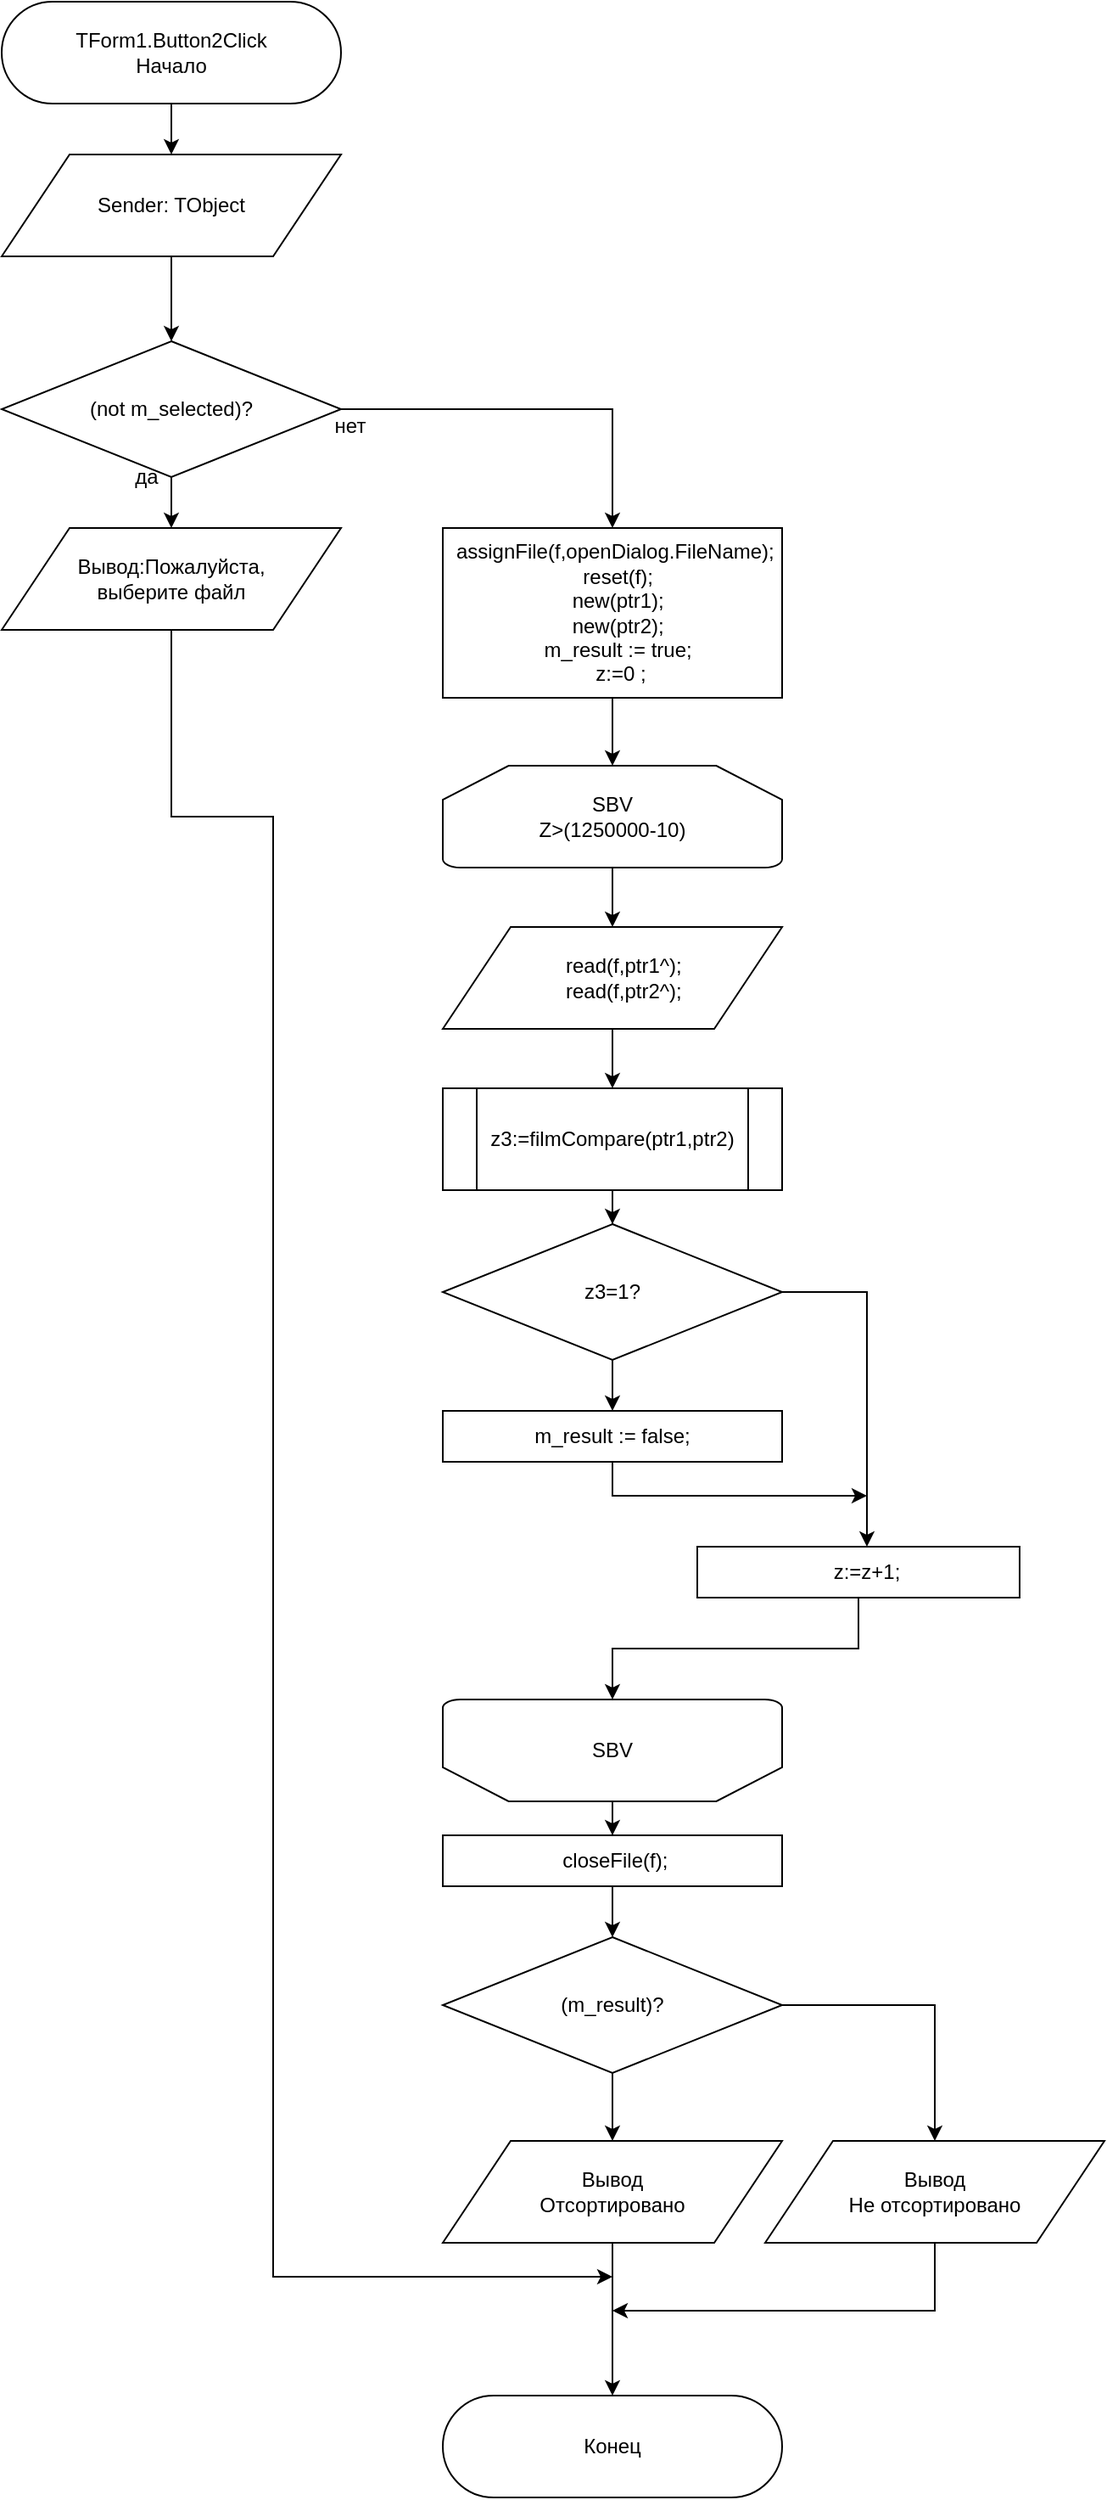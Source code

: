 <mxfile version="13.3.0" type="device"><diagram id="811QuOI6v84R5l1i5JBh" name="Страница 1"><mxGraphModel dx="853" dy="787" grid="1" gridSize="10" guides="1" tooltips="1" connect="1" arrows="1" fold="1" page="1" pageScale="1" pageWidth="827" pageHeight="1169" math="0" shadow="0"><root><mxCell id="0"/><mxCell id="1" parent="0"/><mxCell id="Dr53FcVCtsS1ngrwZhaR-25" style="edgeStyle=orthogonalEdgeStyle;rounded=0;orthogonalLoop=1;jettySize=auto;html=1;exitX=0.5;exitY=1;exitDx=0;exitDy=0;" edge="1" parent="1" source="Dr53FcVCtsS1ngrwZhaR-1" target="Dr53FcVCtsS1ngrwZhaR-24"><mxGeometry relative="1" as="geometry"/></mxCell><mxCell id="Dr53FcVCtsS1ngrwZhaR-27" style="edgeStyle=orthogonalEdgeStyle;rounded=0;orthogonalLoop=1;jettySize=auto;html=1;exitX=1;exitY=0.5;exitDx=0;exitDy=0;" edge="1" parent="1" source="Dr53FcVCtsS1ngrwZhaR-1" target="Dr53FcVCtsS1ngrwZhaR-26"><mxGeometry relative="1" as="geometry"><Array as="points"><mxPoint x="560" y="800"/></Array></mxGeometry></mxCell><mxCell id="Dr53FcVCtsS1ngrwZhaR-1" value="z3=1?" style="rhombus;whiteSpace=wrap;html=1;" vertex="1" parent="1"><mxGeometry x="310" y="760" width="200" height="80" as="geometry"/></mxCell><mxCell id="Dr53FcVCtsS1ngrwZhaR-4" style="edgeStyle=orthogonalEdgeStyle;rounded=0;orthogonalLoop=1;jettySize=auto;html=1;exitX=0.5;exitY=1;exitDx=0;exitDy=0;" edge="1" parent="1" source="Dr53FcVCtsS1ngrwZhaR-2" target="Dr53FcVCtsS1ngrwZhaR-3"><mxGeometry relative="1" as="geometry"/></mxCell><mxCell id="Dr53FcVCtsS1ngrwZhaR-2" value="TForm1.Button2Click&lt;br&gt;Начало" style="rounded=1;whiteSpace=wrap;html=1;arcSize=50;" vertex="1" parent="1"><mxGeometry x="50" y="40" width="200" height="60" as="geometry"/></mxCell><mxCell id="Dr53FcVCtsS1ngrwZhaR-6" style="edgeStyle=orthogonalEdgeStyle;rounded=0;orthogonalLoop=1;jettySize=auto;html=1;exitX=0.5;exitY=1;exitDx=0;exitDy=0;" edge="1" parent="1" source="Dr53FcVCtsS1ngrwZhaR-3" target="Dr53FcVCtsS1ngrwZhaR-5"><mxGeometry relative="1" as="geometry"/></mxCell><mxCell id="Dr53FcVCtsS1ngrwZhaR-3" value="Sender: TObject" style="shape=parallelogram;perimeter=parallelogramPerimeter;whiteSpace=wrap;html=1;" vertex="1" parent="1"><mxGeometry x="50" y="130" width="200" height="60" as="geometry"/></mxCell><mxCell id="Dr53FcVCtsS1ngrwZhaR-8" value="" style="edgeStyle=orthogonalEdgeStyle;rounded=0;orthogonalLoop=1;jettySize=auto;html=1;" edge="1" parent="1" source="Dr53FcVCtsS1ngrwZhaR-5" target="Dr53FcVCtsS1ngrwZhaR-7"><mxGeometry relative="1" as="geometry"/></mxCell><mxCell id="Dr53FcVCtsS1ngrwZhaR-10" style="edgeStyle=orthogonalEdgeStyle;rounded=0;orthogonalLoop=1;jettySize=auto;html=1;exitX=1;exitY=0.5;exitDx=0;exitDy=0;" edge="1" parent="1" source="Dr53FcVCtsS1ngrwZhaR-5" target="Dr53FcVCtsS1ngrwZhaR-9"><mxGeometry relative="1" as="geometry"/></mxCell><mxCell id="Dr53FcVCtsS1ngrwZhaR-5" value="(not m_selected)?" style="rhombus;whiteSpace=wrap;html=1;" vertex="1" parent="1"><mxGeometry x="50" y="240" width="200" height="80" as="geometry"/></mxCell><mxCell id="Dr53FcVCtsS1ngrwZhaR-44" style="edgeStyle=orthogonalEdgeStyle;rounded=0;orthogonalLoop=1;jettySize=auto;html=1;exitX=0.5;exitY=1;exitDx=0;exitDy=0;" edge="1" parent="1" source="Dr53FcVCtsS1ngrwZhaR-7"><mxGeometry relative="1" as="geometry"><mxPoint x="410" y="1380" as="targetPoint"/><Array as="points"><mxPoint x="150" y="520"/><mxPoint x="210" y="520"/><mxPoint x="210" y="1380"/></Array></mxGeometry></mxCell><mxCell id="Dr53FcVCtsS1ngrwZhaR-7" value="Вывод:Пожалуйста, &lt;br&gt;выберите файл" style="shape=parallelogram;perimeter=parallelogramPerimeter;whiteSpace=wrap;html=1;" vertex="1" parent="1"><mxGeometry x="50" y="350" width="200" height="60" as="geometry"/></mxCell><mxCell id="Dr53FcVCtsS1ngrwZhaR-12" style="edgeStyle=orthogonalEdgeStyle;rounded=0;orthogonalLoop=1;jettySize=auto;html=1;exitX=0.5;exitY=1;exitDx=0;exitDy=0;" edge="1" parent="1" source="Dr53FcVCtsS1ngrwZhaR-9" target="Dr53FcVCtsS1ngrwZhaR-11"><mxGeometry relative="1" as="geometry"/></mxCell><mxCell id="Dr53FcVCtsS1ngrwZhaR-9" value="&lt;div&gt;&amp;nbsp;assignFile(f,openDialog.FileName);&lt;/div&gt;&lt;div&gt;&amp;nbsp; reset(f);&lt;/div&gt;&lt;div&gt;&amp;nbsp; new(ptr1);&lt;/div&gt;&lt;div&gt;&amp;nbsp; new(ptr2);&lt;/div&gt;&lt;div&gt;&amp;nbsp; m_result := true;&lt;/div&gt;&lt;div&gt;&amp;nbsp; &amp;nbsp;z:=0 ;&lt;/div&gt;" style="rounded=0;whiteSpace=wrap;html=1;" vertex="1" parent="1"><mxGeometry x="310" y="350" width="200" height="100" as="geometry"/></mxCell><mxCell id="Dr53FcVCtsS1ngrwZhaR-15" style="edgeStyle=orthogonalEdgeStyle;rounded=0;orthogonalLoop=1;jettySize=auto;html=1;exitX=0.5;exitY=1;exitDx=0;exitDy=0;exitPerimeter=0;" edge="1" parent="1" source="Dr53FcVCtsS1ngrwZhaR-11" target="Dr53FcVCtsS1ngrwZhaR-14"><mxGeometry relative="1" as="geometry"/></mxCell><mxCell id="Dr53FcVCtsS1ngrwZhaR-11" value="SBV&lt;br&gt;Z&amp;gt;(1250000-10)" style="strokeWidth=1;html=1;shape=mxgraph.flowchart.loop_limit;whiteSpace=wrap;" vertex="1" parent="1"><mxGeometry x="310" y="490" width="200" height="60" as="geometry"/></mxCell><mxCell id="Dr53FcVCtsS1ngrwZhaR-20" style="edgeStyle=orthogonalEdgeStyle;rounded=0;orthogonalLoop=1;jettySize=auto;html=1;exitX=0.5;exitY=1;exitDx=0;exitDy=0;" edge="1" parent="1" source="Dr53FcVCtsS1ngrwZhaR-14" target="Dr53FcVCtsS1ngrwZhaR-19"><mxGeometry relative="1" as="geometry"/></mxCell><mxCell id="Dr53FcVCtsS1ngrwZhaR-14" value="&lt;div&gt;&amp;nbsp; &amp;nbsp; read(f,ptr1^);&lt;/div&gt;&lt;div&gt;&amp;nbsp; &amp;nbsp; read(f,ptr2^);&lt;/div&gt;" style="shape=parallelogram;perimeter=parallelogramPerimeter;whiteSpace=wrap;html=1;strokeWidth=1;" vertex="1" parent="1"><mxGeometry x="310" y="585" width="200" height="60" as="geometry"/></mxCell><mxCell id="Dr53FcVCtsS1ngrwZhaR-21" style="edgeStyle=orthogonalEdgeStyle;rounded=0;orthogonalLoop=1;jettySize=auto;html=1;exitX=0.5;exitY=1;exitDx=0;exitDy=0;" edge="1" parent="1" source="Dr53FcVCtsS1ngrwZhaR-19" target="Dr53FcVCtsS1ngrwZhaR-1"><mxGeometry relative="1" as="geometry"/></mxCell><mxCell id="Dr53FcVCtsS1ngrwZhaR-19" value="z3:=filmCompare(ptr1,ptr2)" style="shape=process;whiteSpace=wrap;html=1;backgroundOutline=1;strokeWidth=1;" vertex="1" parent="1"><mxGeometry x="310" y="680" width="200" height="60" as="geometry"/></mxCell><mxCell id="Dr53FcVCtsS1ngrwZhaR-22" value="да" style="text;html=1;align=center;verticalAlign=middle;resizable=0;points=[];autosize=1;" vertex="1" parent="1"><mxGeometry x="120" y="310" width="30" height="20" as="geometry"/></mxCell><mxCell id="Dr53FcVCtsS1ngrwZhaR-23" value="нет" style="text;html=1;align=center;verticalAlign=middle;resizable=0;points=[];autosize=1;" vertex="1" parent="1"><mxGeometry x="240" y="280" width="30" height="20" as="geometry"/></mxCell><mxCell id="Dr53FcVCtsS1ngrwZhaR-29" style="edgeStyle=orthogonalEdgeStyle;rounded=0;orthogonalLoop=1;jettySize=auto;html=1;exitX=0.5;exitY=1;exitDx=0;exitDy=0;" edge="1" parent="1" source="Dr53FcVCtsS1ngrwZhaR-24"><mxGeometry relative="1" as="geometry"><mxPoint x="560" y="920" as="targetPoint"/><Array as="points"><mxPoint x="410" y="920"/><mxPoint x="540" y="920"/></Array></mxGeometry></mxCell><mxCell id="Dr53FcVCtsS1ngrwZhaR-24" value="m_result := false;" style="rounded=0;whiteSpace=wrap;html=1;strokeWidth=1;" vertex="1" parent="1"><mxGeometry x="310" y="870" width="200" height="30" as="geometry"/></mxCell><mxCell id="Dr53FcVCtsS1ngrwZhaR-31" style="edgeStyle=orthogonalEdgeStyle;rounded=0;orthogonalLoop=1;jettySize=auto;html=1;exitX=0.5;exitY=1;exitDx=0;exitDy=0;" edge="1" parent="1" source="Dr53FcVCtsS1ngrwZhaR-26" target="Dr53FcVCtsS1ngrwZhaR-30"><mxGeometry relative="1" as="geometry"/></mxCell><mxCell id="Dr53FcVCtsS1ngrwZhaR-26" value="&amp;nbsp; &amp;nbsp;z:=z+1;" style="rounded=0;whiteSpace=wrap;html=1;strokeWidth=1;" vertex="1" parent="1"><mxGeometry x="460" y="950" width="190" height="30" as="geometry"/></mxCell><mxCell id="Dr53FcVCtsS1ngrwZhaR-33" style="edgeStyle=orthogonalEdgeStyle;rounded=0;orthogonalLoop=1;jettySize=auto;html=1;exitX=0.5;exitY=0;exitDx=0;exitDy=0;exitPerimeter=0;" edge="1" parent="1" source="Dr53FcVCtsS1ngrwZhaR-30" target="Dr53FcVCtsS1ngrwZhaR-32"><mxGeometry relative="1" as="geometry"/></mxCell><mxCell id="Dr53FcVCtsS1ngrwZhaR-30" value="SBV" style="strokeWidth=1;html=1;shape=mxgraph.flowchart.loop_limit;whiteSpace=wrap;direction=west;" vertex="1" parent="1"><mxGeometry x="310" y="1040" width="200" height="60" as="geometry"/></mxCell><mxCell id="Dr53FcVCtsS1ngrwZhaR-35" style="edgeStyle=orthogonalEdgeStyle;rounded=0;orthogonalLoop=1;jettySize=auto;html=1;exitX=0.5;exitY=1;exitDx=0;exitDy=0;" edge="1" parent="1" source="Dr53FcVCtsS1ngrwZhaR-32" target="Dr53FcVCtsS1ngrwZhaR-34"><mxGeometry relative="1" as="geometry"/></mxCell><mxCell id="Dr53FcVCtsS1ngrwZhaR-32" value="&amp;nbsp;closeFile(f);" style="rounded=0;whiteSpace=wrap;html=1;strokeWidth=1;" vertex="1" parent="1"><mxGeometry x="310" y="1120" width="200" height="30" as="geometry"/></mxCell><mxCell id="Dr53FcVCtsS1ngrwZhaR-37" style="edgeStyle=orthogonalEdgeStyle;rounded=0;orthogonalLoop=1;jettySize=auto;html=1;exitX=0.5;exitY=1;exitDx=0;exitDy=0;" edge="1" parent="1" source="Dr53FcVCtsS1ngrwZhaR-34" target="Dr53FcVCtsS1ngrwZhaR-36"><mxGeometry relative="1" as="geometry"/></mxCell><mxCell id="Dr53FcVCtsS1ngrwZhaR-39" style="edgeStyle=orthogonalEdgeStyle;rounded=0;orthogonalLoop=1;jettySize=auto;html=1;exitX=1;exitY=0.5;exitDx=0;exitDy=0;" edge="1" parent="1" source="Dr53FcVCtsS1ngrwZhaR-34" target="Dr53FcVCtsS1ngrwZhaR-38"><mxGeometry relative="1" as="geometry"/></mxCell><mxCell id="Dr53FcVCtsS1ngrwZhaR-34" value="(m_result)?" style="rhombus;whiteSpace=wrap;html=1;strokeWidth=1;" vertex="1" parent="1"><mxGeometry x="310" y="1180" width="200" height="80" as="geometry"/></mxCell><mxCell id="Dr53FcVCtsS1ngrwZhaR-41" style="edgeStyle=orthogonalEdgeStyle;rounded=0;orthogonalLoop=1;jettySize=auto;html=1;exitX=0.5;exitY=1;exitDx=0;exitDy=0;" edge="1" parent="1" source="Dr53FcVCtsS1ngrwZhaR-36" target="Dr53FcVCtsS1ngrwZhaR-40"><mxGeometry relative="1" as="geometry"><Array as="points"><mxPoint x="410" y="1360"/></Array></mxGeometry></mxCell><mxCell id="Dr53FcVCtsS1ngrwZhaR-36" value="Вывод&lt;br&gt;Отсортировано" style="shape=parallelogram;perimeter=parallelogramPerimeter;whiteSpace=wrap;html=1;strokeWidth=1;" vertex="1" parent="1"><mxGeometry x="310" y="1300" width="200" height="60" as="geometry"/></mxCell><mxCell id="Dr53FcVCtsS1ngrwZhaR-43" style="edgeStyle=orthogonalEdgeStyle;rounded=0;orthogonalLoop=1;jettySize=auto;html=1;exitX=0.5;exitY=1;exitDx=0;exitDy=0;" edge="1" parent="1" source="Dr53FcVCtsS1ngrwZhaR-38"><mxGeometry relative="1" as="geometry"><mxPoint x="410" y="1400" as="targetPoint"/><Array as="points"><mxPoint x="600" y="1400"/></Array></mxGeometry></mxCell><mxCell id="Dr53FcVCtsS1ngrwZhaR-38" value="Вывод&lt;br&gt;Не отсортировано" style="shape=parallelogram;perimeter=parallelogramPerimeter;whiteSpace=wrap;html=1;strokeWidth=1;" vertex="1" parent="1"><mxGeometry x="500" y="1300" width="200" height="60" as="geometry"/></mxCell><mxCell id="Dr53FcVCtsS1ngrwZhaR-40" value="Конец" style="rounded=1;whiteSpace=wrap;html=1;strokeWidth=1;arcSize=50;" vertex="1" parent="1"><mxGeometry x="310" y="1450" width="200" height="60" as="geometry"/></mxCell></root></mxGraphModel></diagram></mxfile>